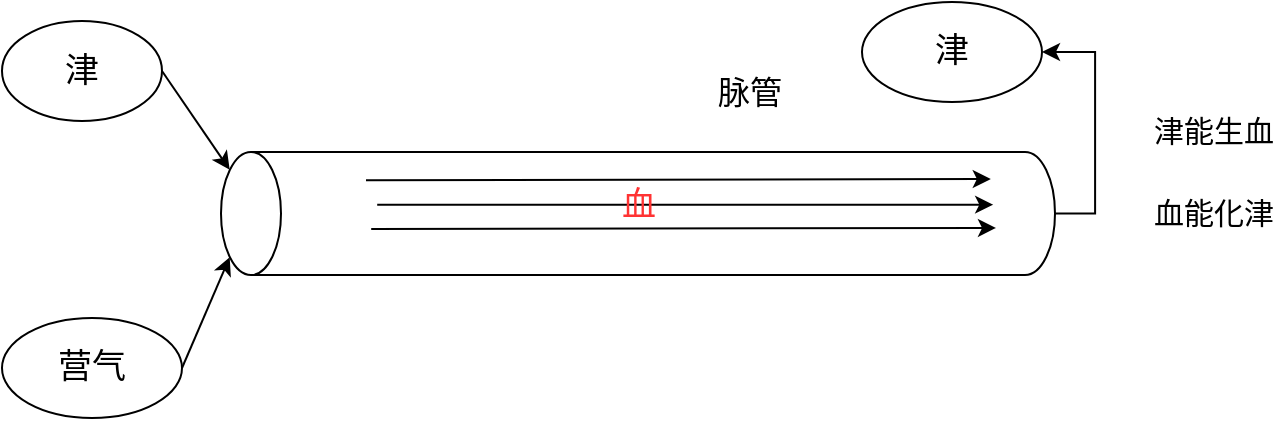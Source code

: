 <mxfile version="22.1.12" type="github">
  <diagram name="第 1 页" id="kXdqpukRPmYXxGtKRsjE">
    <mxGraphModel dx="1050" dy="557" grid="1" gridSize="10" guides="1" tooltips="1" connect="1" arrows="1" fold="1" page="1" pageScale="1" pageWidth="827" pageHeight="1169" math="0" shadow="0">
      <root>
        <mxCell id="0" />
        <mxCell id="1" parent="0" />
        <mxCell id="PWUjFL_8KTTZmlBbb4qg-1" value="津" style="ellipse;whiteSpace=wrap;html=1;fontSize=17;" vertex="1" parent="1">
          <mxGeometry x="50" y="37.5" width="80" height="50" as="geometry" />
        </mxCell>
        <mxCell id="PWUjFL_8KTTZmlBbb4qg-27" style="edgeStyle=orthogonalEdgeStyle;rounded=0;orthogonalLoop=1;jettySize=auto;html=1;exitX=0.5;exitY=1;exitDx=0;exitDy=0;exitPerimeter=0;entryX=1;entryY=0.5;entryDx=0;entryDy=0;" edge="1" parent="1" source="PWUjFL_8KTTZmlBbb4qg-2" target="PWUjFL_8KTTZmlBbb4qg-25">
          <mxGeometry relative="1" as="geometry">
            <mxPoint x="530" y="80" as="targetPoint" />
          </mxGeometry>
        </mxCell>
        <mxCell id="PWUjFL_8KTTZmlBbb4qg-2" value="" style="shape=cylinder3;whiteSpace=wrap;html=1;boundedLbl=1;backgroundOutline=1;size=15;rotation=-90;" vertex="1" parent="1">
          <mxGeometry x="337.25" y="-74.75" width="61.5" height="417" as="geometry" />
        </mxCell>
        <mxCell id="PWUjFL_8KTTZmlBbb4qg-9" value="脉管" style="text;html=1;strokeColor=none;fillColor=none;align=center;verticalAlign=middle;whiteSpace=wrap;rounded=0;fontSize=16;" vertex="1" parent="1">
          <mxGeometry x="394" y="57.5" width="60" height="30" as="geometry" />
        </mxCell>
        <mxCell id="PWUjFL_8KTTZmlBbb4qg-10" value="营气" style="ellipse;whiteSpace=wrap;html=1;fontSize=17;" vertex="1" parent="1">
          <mxGeometry x="50" y="186" width="90" height="50" as="geometry" />
        </mxCell>
        <mxCell id="PWUjFL_8KTTZmlBbb4qg-11" value="" style="endArrow=classic;html=1;rounded=0;entryX=0.145;entryY=0;entryDx=0;entryDy=4.35;entryPerimeter=0;exitX=1;exitY=0.5;exitDx=0;exitDy=0;" edge="1" parent="1" source="PWUjFL_8KTTZmlBbb4qg-10" target="PWUjFL_8KTTZmlBbb4qg-2">
          <mxGeometry width="50" height="50" relative="1" as="geometry">
            <mxPoint x="284" y="180" as="sourcePoint" />
            <mxPoint x="334" y="130" as="targetPoint" />
          </mxGeometry>
        </mxCell>
        <mxCell id="PWUjFL_8KTTZmlBbb4qg-14" value="津能生血" style="text;html=1;strokeColor=none;fillColor=none;align=center;verticalAlign=middle;whiteSpace=wrap;rounded=0;fontSize=15;" vertex="1" parent="1">
          <mxGeometry x="621" y="78" width="70" height="28" as="geometry" />
        </mxCell>
        <mxCell id="PWUjFL_8KTTZmlBbb4qg-24" value="血能化津" style="text;html=1;strokeColor=none;fillColor=none;align=center;verticalAlign=middle;whiteSpace=wrap;rounded=0;fontSize=15;" vertex="1" parent="1">
          <mxGeometry x="621" y="119.25" width="70" height="28" as="geometry" />
        </mxCell>
        <mxCell id="PWUjFL_8KTTZmlBbb4qg-25" value="津" style="ellipse;whiteSpace=wrap;html=1;fontSize=17;" vertex="1" parent="1">
          <mxGeometry x="480" y="28" width="90" height="50" as="geometry" />
        </mxCell>
        <mxCell id="PWUjFL_8KTTZmlBbb4qg-28" style="rounded=0;orthogonalLoop=1;jettySize=auto;html=1;exitX=1;exitY=0.5;exitDx=0;exitDy=0;entryX=0.855;entryY=0;entryDx=0;entryDy=4.35;entryPerimeter=0;" edge="1" parent="1" source="PWUjFL_8KTTZmlBbb4qg-1" target="PWUjFL_8KTTZmlBbb4qg-2">
          <mxGeometry relative="1" as="geometry" />
        </mxCell>
        <mxCell id="PWUjFL_8KTTZmlBbb4qg-4" value="" style="endArrow=classic;html=1;rounded=0;" edge="1" parent="1">
          <mxGeometry width="50" height="50" relative="1" as="geometry">
            <mxPoint x="232" y="117.083" as="sourcePoint" />
            <mxPoint x="544.4" y="116.5" as="targetPoint" />
          </mxGeometry>
        </mxCell>
        <mxCell id="PWUjFL_8KTTZmlBbb4qg-5" value="" style="endArrow=classic;html=1;rounded=0;" edge="1" parent="1">
          <mxGeometry width="50" height="50" relative="1" as="geometry">
            <mxPoint x="237.6" y="129.315" as="sourcePoint" />
            <mxPoint x="545.6" y="129.315" as="targetPoint" />
          </mxGeometry>
        </mxCell>
        <mxCell id="PWUjFL_8KTTZmlBbb4qg-6" value="" style="endArrow=classic;html=1;rounded=0;" edge="1" parent="1">
          <mxGeometry width="50" height="50" relative="1" as="geometry">
            <mxPoint x="234.6" y="141.548" as="sourcePoint" />
            <mxPoint x="547" y="140.966" as="targetPoint" />
          </mxGeometry>
        </mxCell>
        <mxCell id="PWUjFL_8KTTZmlBbb4qg-23" value="血" style="text;html=1;strokeColor=none;fillColor=none;align=center;verticalAlign=middle;whiteSpace=wrap;rounded=0;fontSize=17;fontColor=#FF3333;" vertex="1" parent="1">
          <mxGeometry x="220" y="118.4" width="297" height="22.77" as="geometry" />
        </mxCell>
      </root>
    </mxGraphModel>
  </diagram>
</mxfile>
